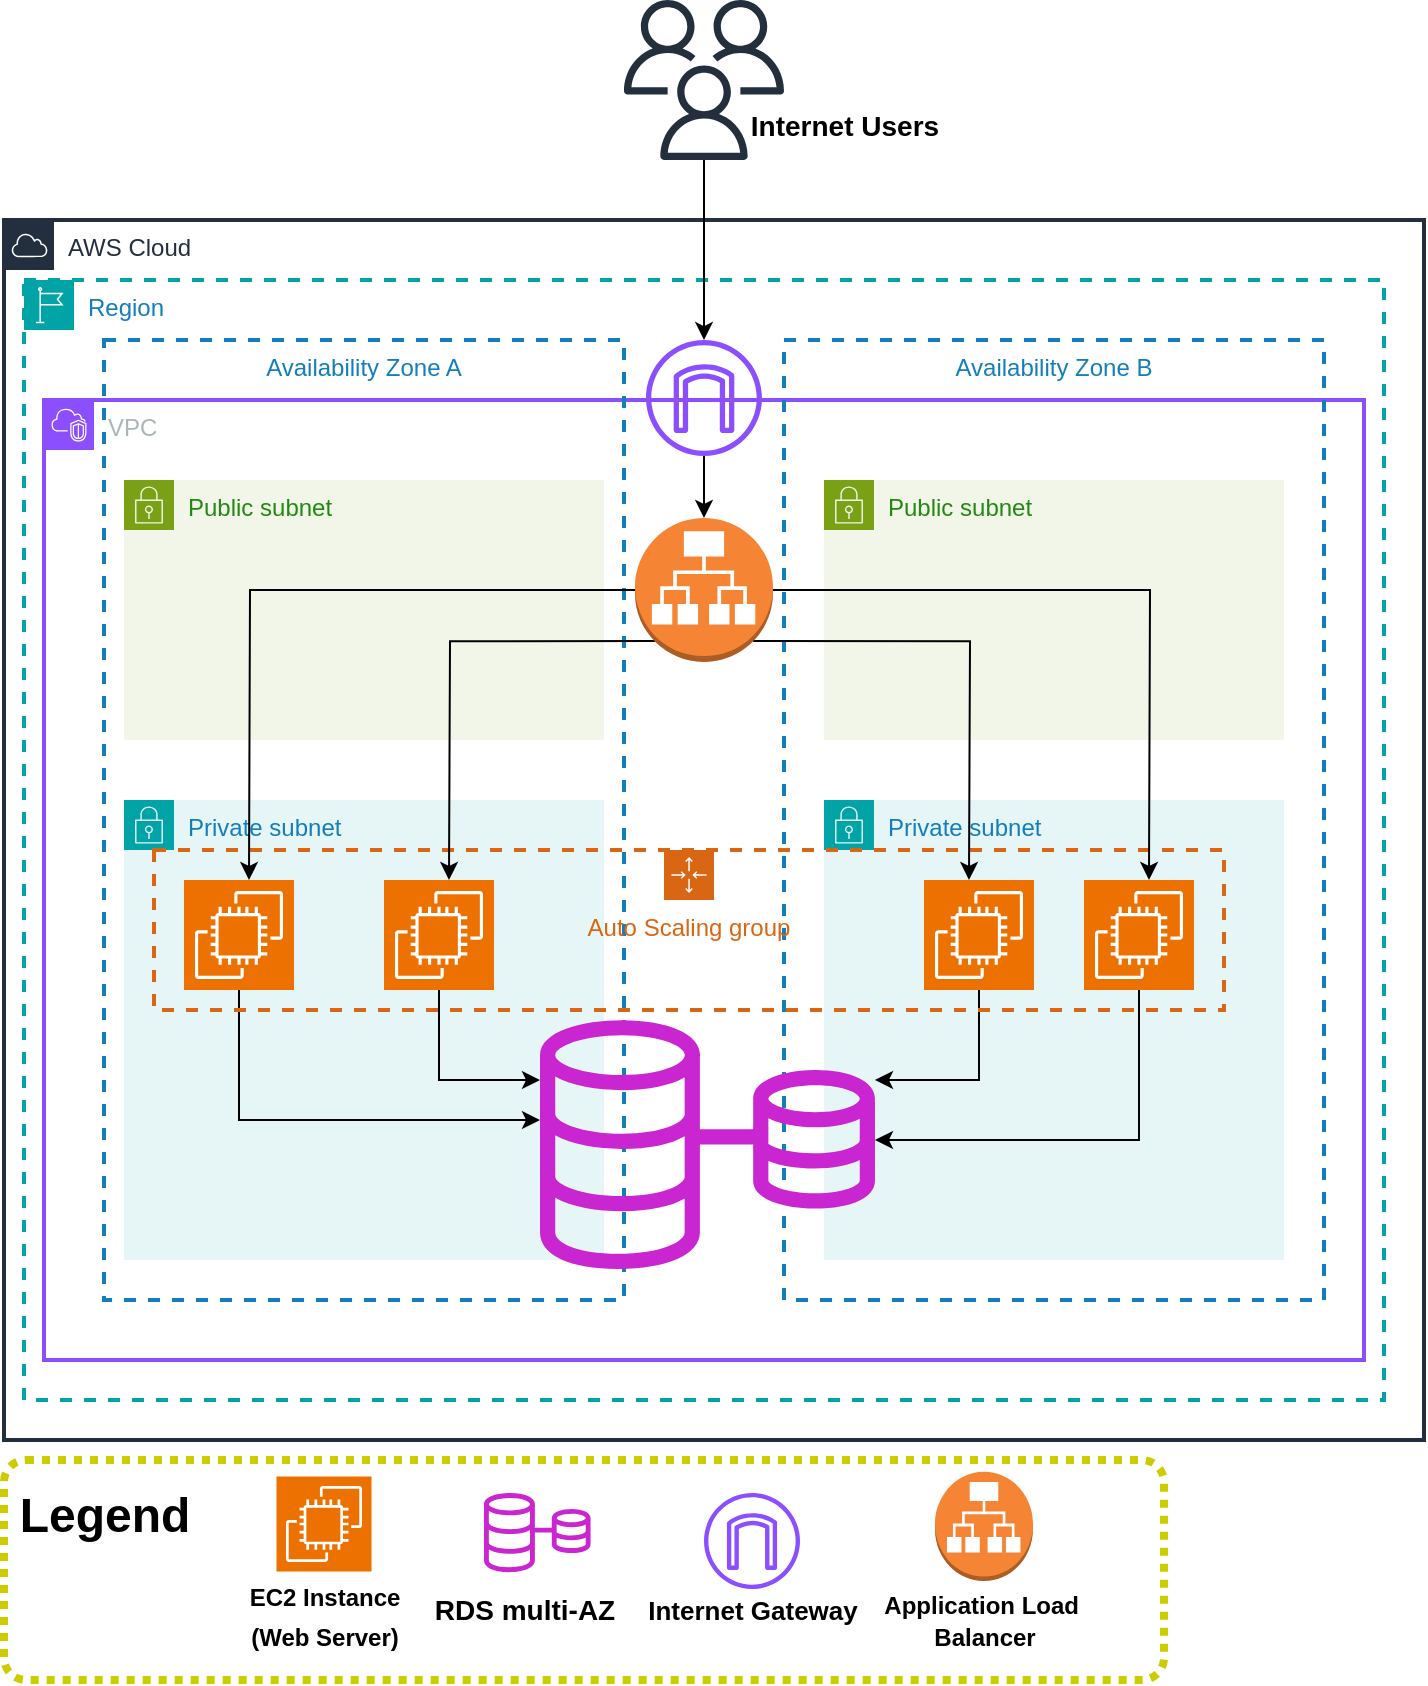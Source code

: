 <mxfile version="26.0.16">
  <diagram name="Page-1" id="I1XqWT96qVhNLrMKlE-t">
    <mxGraphModel dx="1898" dy="619" grid="1" gridSize="10" guides="1" tooltips="1" connect="1" arrows="1" fold="1" page="1" pageScale="1" pageWidth="850" pageHeight="1100" math="0" shadow="0">
      <root>
        <mxCell id="0" />
        <mxCell id="1" parent="0" />
        <object label="AWS Cloud" id="lfcw_otKHLyRdPGNzwIy-1">
          <mxCell style="points=[[0,0],[0.25,0],[0.5,0],[0.75,0],[1,0],[1,0.25],[1,0.5],[1,0.75],[1,1],[0.75,1],[0.5,1],[0.25,1],[0,1],[0,0.75],[0,0.5],[0,0.25]];outlineConnect=0;gradientColor=none;html=1;whiteSpace=wrap;fontSize=12;fontStyle=0;container=1;pointerEvents=0;collapsible=0;recursiveResize=0;shape=mxgraph.aws4.group;grIcon=mxgraph.aws4.group_aws_cloud;strokeColor=#232F3E;fillColor=none;verticalAlign=top;align=left;spacingLeft=30;fontColor=#232F3E;dashed=0;strokeWidth=2;" parent="1" vertex="1">
            <mxGeometry x="-10" y="130" width="710" height="610" as="geometry" />
          </mxCell>
        </object>
        <mxCell id="lfcw_otKHLyRdPGNzwIy-2" value="Region" style="points=[[0,0],[0.25,0],[0.5,0],[0.75,0],[1,0],[1,0.25],[1,0.5],[1,0.75],[1,1],[0.75,1],[0.5,1],[0.25,1],[0,1],[0,0.75],[0,0.5],[0,0.25]];outlineConnect=0;gradientColor=none;html=1;whiteSpace=wrap;fontSize=12;fontStyle=0;container=1;pointerEvents=0;collapsible=0;recursiveResize=0;shape=mxgraph.aws4.group;grIcon=mxgraph.aws4.group_region;strokeColor=#00A4A6;fillColor=none;verticalAlign=top;align=left;spacingLeft=30;fontColor=#147EBA;dashed=1;strokeWidth=2;" parent="lfcw_otKHLyRdPGNzwIy-1" vertex="1">
          <mxGeometry x="10" y="30" width="680" height="560" as="geometry" />
        </mxCell>
        <mxCell id="lfcw_otKHLyRdPGNzwIy-3" value="VPC" style="points=[[0,0],[0.25,0],[0.5,0],[0.75,0],[1,0],[1,0.25],[1,0.5],[1,0.75],[1,1],[0.75,1],[0.5,1],[0.25,1],[0,1],[0,0.75],[0,0.5],[0,0.25]];outlineConnect=0;gradientColor=none;html=1;whiteSpace=wrap;fontSize=12;fontStyle=0;container=1;pointerEvents=0;collapsible=0;recursiveResize=0;shape=mxgraph.aws4.group;grIcon=mxgraph.aws4.group_vpc2;strokeColor=#8C4FFF;fillColor=none;verticalAlign=top;align=left;spacingLeft=30;fontColor=#AAB7B8;dashed=0;strokeWidth=2;" parent="lfcw_otKHLyRdPGNzwIy-2" vertex="1">
          <mxGeometry x="10" y="60" width="660" height="480" as="geometry" />
        </mxCell>
        <mxCell id="lfcw_otKHLyRdPGNzwIy-6" value="Availability Zone A" style="fillColor=none;strokeColor=#147EBA;dashed=1;verticalAlign=top;fontStyle=0;fontColor=#147EBA;whiteSpace=wrap;html=1;perimeterSpacing=0;strokeWidth=2;" parent="lfcw_otKHLyRdPGNzwIy-3" vertex="1">
          <mxGeometry x="30" y="-30" width="260" height="480" as="geometry" />
        </mxCell>
        <mxCell id="lfcw_otKHLyRdPGNzwIy-9" value="Availability Zone B" style="fillColor=none;strokeColor=#147EBA;dashed=1;verticalAlign=top;fontStyle=0;fontColor=#147EBA;whiteSpace=wrap;html=1;strokeWidth=2;" parent="lfcw_otKHLyRdPGNzwIy-3" vertex="1">
          <mxGeometry x="370" y="-30" width="270" height="480" as="geometry" />
        </mxCell>
        <mxCell id="lfcw_otKHLyRdPGNzwIy-13" value="Public subnet" style="points=[[0,0],[0.25,0],[0.5,0],[0.75,0],[1,0],[1,0.25],[1,0.5],[1,0.75],[1,1],[0.75,1],[0.5,1],[0.25,1],[0,1],[0,0.75],[0,0.5],[0,0.25]];outlineConnect=0;gradientColor=none;html=1;whiteSpace=wrap;fontSize=12;fontStyle=0;container=1;pointerEvents=0;collapsible=0;recursiveResize=0;shape=mxgraph.aws4.group;grIcon=mxgraph.aws4.group_security_group;grStroke=0;strokeColor=#7AA116;fillColor=#F2F6E8;verticalAlign=top;align=left;spacingLeft=30;fontColor=#248814;dashed=0;" parent="lfcw_otKHLyRdPGNzwIy-3" vertex="1">
          <mxGeometry x="40" y="40" width="240" height="130" as="geometry" />
        </mxCell>
        <mxCell id="lfcw_otKHLyRdPGNzwIy-12" value="Public subnet" style="points=[[0,0],[0.25,0],[0.5,0],[0.75,0],[1,0],[1,0.25],[1,0.5],[1,0.75],[1,1],[0.75,1],[0.5,1],[0.25,1],[0,1],[0,0.75],[0,0.5],[0,0.25]];outlineConnect=0;gradientColor=none;html=1;whiteSpace=wrap;fontSize=12;fontStyle=0;container=1;pointerEvents=0;collapsible=0;recursiveResize=0;shape=mxgraph.aws4.group;grIcon=mxgraph.aws4.group_security_group;grStroke=0;strokeColor=#7AA116;fillColor=#F2F6E8;verticalAlign=top;align=left;spacingLeft=30;fontColor=#248814;dashed=0;" parent="lfcw_otKHLyRdPGNzwIy-3" vertex="1">
          <mxGeometry x="390" y="40" width="230" height="130" as="geometry" />
        </mxCell>
        <mxCell id="lfcw_otKHLyRdPGNzwIy-14" value="Private subnet" style="points=[[0,0],[0.25,0],[0.5,0],[0.75,0],[1,0],[1,0.25],[1,0.5],[1,0.75],[1,1],[0.75,1],[0.5,1],[0.25,1],[0,1],[0,0.75],[0,0.5],[0,0.25]];outlineConnect=0;gradientColor=none;html=1;whiteSpace=wrap;fontSize=12;fontStyle=0;container=1;pointerEvents=0;collapsible=0;recursiveResize=0;shape=mxgraph.aws4.group;grIcon=mxgraph.aws4.group_security_group;grStroke=0;strokeColor=#00A4A6;fillColor=#E6F6F7;verticalAlign=top;align=left;spacingLeft=30;fontColor=#147EBA;dashed=0;" parent="lfcw_otKHLyRdPGNzwIy-3" vertex="1">
          <mxGeometry x="40" y="200" width="240" height="230" as="geometry" />
        </mxCell>
        <mxCell id="lfcw_otKHLyRdPGNzwIy-16" value="Private subnet" style="points=[[0,0],[0.25,0],[0.5,0],[0.75,0],[1,0],[1,0.25],[1,0.5],[1,0.75],[1,1],[0.75,1],[0.5,1],[0.25,1],[0,1],[0,0.75],[0,0.5],[0,0.25]];outlineConnect=0;gradientColor=none;html=1;whiteSpace=wrap;fontSize=12;fontStyle=0;container=1;pointerEvents=0;collapsible=0;recursiveResize=0;shape=mxgraph.aws4.group;grIcon=mxgraph.aws4.group_security_group;grStroke=0;strokeColor=#00A4A6;fillColor=#E6F6F7;verticalAlign=top;align=left;spacingLeft=30;fontColor=#147EBA;dashed=0;" parent="lfcw_otKHLyRdPGNzwIy-3" vertex="1">
          <mxGeometry x="390" y="200" width="230" height="230" as="geometry" />
        </mxCell>
        <mxCell id="lfcw_otKHLyRdPGNzwIy-41" style="edgeStyle=orthogonalEdgeStyle;rounded=0;orthogonalLoop=1;jettySize=auto;html=1;exitX=0.5;exitY=1;exitDx=0;exitDy=0;exitPerimeter=0;" parent="lfcw_otKHLyRdPGNzwIy-3" source="7xCpkQnWkj_PqHK0gHGz-1" target="lfcw_otKHLyRdPGNzwIy-24" edge="1">
          <mxGeometry relative="1" as="geometry">
            <Array as="points">
              <mxPoint x="98" y="360" />
            </Array>
            <mxPoint x="102.5" y="301.1" as="sourcePoint" />
          </mxGeometry>
        </mxCell>
        <mxCell id="lfcw_otKHLyRdPGNzwIy-43" style="edgeStyle=orthogonalEdgeStyle;rounded=0;orthogonalLoop=1;jettySize=auto;html=1;exitX=0.5;exitY=1;exitDx=0;exitDy=0;exitPerimeter=0;" parent="lfcw_otKHLyRdPGNzwIy-3" source="7xCpkQnWkj_PqHK0gHGz-3" target="lfcw_otKHLyRdPGNzwIy-24" edge="1">
          <mxGeometry relative="1" as="geometry">
            <Array as="points">
              <mxPoint x="468" y="340" />
            </Array>
            <mxPoint x="462.5" y="301.1" as="sourcePoint" />
          </mxGeometry>
        </mxCell>
        <mxCell id="lfcw_otKHLyRdPGNzwIy-24" value="" style="sketch=0;outlineConnect=0;fontColor=#232F3E;gradientColor=none;fillColor=#C925D1;strokeColor=none;dashed=0;verticalLabelPosition=bottom;verticalAlign=top;align=center;html=1;fontSize=12;fontStyle=0;aspect=fixed;pointerEvents=1;shape=mxgraph.aws4.rds_multi_az;" parent="lfcw_otKHLyRdPGNzwIy-3" vertex="1">
          <mxGeometry x="248" y="310" width="167.49" height="124.54" as="geometry" />
        </mxCell>
        <mxCell id="lfcw_otKHLyRdPGNzwIy-27" value="Auto Scaling group" style="points=[[0,0],[0.25,0],[0.5,0],[0.75,0],[1,0],[1,0.25],[1,0.5],[1,0.75],[1,1],[0.75,1],[0.5,1],[0.25,1],[0,1],[0,0.75],[0,0.5],[0,0.25]];outlineConnect=0;gradientColor=none;html=1;whiteSpace=wrap;fontSize=12;fontStyle=0;container=1;pointerEvents=0;collapsible=0;recursiveResize=0;shape=mxgraph.aws4.groupCenter;grIcon=mxgraph.aws4.group_auto_scaling_group;grStroke=1;strokeColor=#D86613;fillColor=none;verticalAlign=top;align=center;fontColor=#D86613;dashed=1;spacingTop=25;strokeWidth=2;" parent="lfcw_otKHLyRdPGNzwIy-3" vertex="1">
          <mxGeometry x="55" y="225" width="535" height="80" as="geometry" />
        </mxCell>
        <mxCell id="7xCpkQnWkj_PqHK0gHGz-2" value="" style="sketch=0;points=[[0,0,0],[0.25,0,0],[0.5,0,0],[0.75,0,0],[1,0,0],[0,1,0],[0.25,1,0],[0.5,1,0],[0.75,1,0],[1,1,0],[0,0.25,0],[0,0.5,0],[0,0.75,0],[1,0.25,0],[1,0.5,0],[1,0.75,0]];outlineConnect=0;fontColor=#232F3E;fillColor=#ED7100;strokeColor=#ffffff;dashed=0;verticalLabelPosition=bottom;verticalAlign=top;align=center;html=1;fontSize=12;fontStyle=0;aspect=fixed;shape=mxgraph.aws4.resourceIcon;resIcon=mxgraph.aws4.ec2;" vertex="1" parent="lfcw_otKHLyRdPGNzwIy-27">
          <mxGeometry x="115" y="15" width="55" height="55" as="geometry" />
        </mxCell>
        <mxCell id="7xCpkQnWkj_PqHK0gHGz-4" value="" style="sketch=0;points=[[0,0,0],[0.25,0,0],[0.5,0,0],[0.75,0,0],[1,0,0],[0,1,0],[0.25,1,0],[0.5,1,0],[0.75,1,0],[1,1,0],[0,0.25,0],[0,0.5,0],[0,0.75,0],[1,0.25,0],[1,0.5,0],[1,0.75,0]];outlineConnect=0;fontColor=#232F3E;fillColor=#ED7100;strokeColor=#ffffff;dashed=0;verticalLabelPosition=bottom;verticalAlign=top;align=center;html=1;fontSize=12;fontStyle=0;aspect=fixed;shape=mxgraph.aws4.resourceIcon;resIcon=mxgraph.aws4.ec2;" vertex="1" parent="lfcw_otKHLyRdPGNzwIy-27">
          <mxGeometry x="465" y="15" width="55" height="55" as="geometry" />
        </mxCell>
        <mxCell id="lfcw_otKHLyRdPGNzwIy-35" style="edgeStyle=orthogonalEdgeStyle;rounded=0;orthogonalLoop=1;jettySize=auto;html=1;" parent="lfcw_otKHLyRdPGNzwIy-3" source="lfcw_otKHLyRdPGNzwIy-29" edge="1">
          <mxGeometry relative="1" as="geometry">
            <mxPoint x="102.5" y="240" as="targetPoint" />
          </mxGeometry>
        </mxCell>
        <mxCell id="lfcw_otKHLyRdPGNzwIy-37" style="edgeStyle=orthogonalEdgeStyle;rounded=0;orthogonalLoop=1;jettySize=auto;html=1;exitX=1;exitY=0.5;exitDx=0;exitDy=0;exitPerimeter=0;" parent="lfcw_otKHLyRdPGNzwIy-3" source="lfcw_otKHLyRdPGNzwIy-29" edge="1">
          <mxGeometry relative="1" as="geometry">
            <mxPoint x="552.5" y="240" as="targetPoint" />
          </mxGeometry>
        </mxCell>
        <mxCell id="lfcw_otKHLyRdPGNzwIy-38" style="edgeStyle=orthogonalEdgeStyle;rounded=0;orthogonalLoop=1;jettySize=auto;html=1;exitX=0.855;exitY=0.855;exitDx=0;exitDy=0;exitPerimeter=0;" parent="lfcw_otKHLyRdPGNzwIy-3" source="lfcw_otKHLyRdPGNzwIy-29" edge="1">
          <mxGeometry relative="1" as="geometry">
            <mxPoint x="462.5" y="240" as="targetPoint" />
          </mxGeometry>
        </mxCell>
        <mxCell id="lfcw_otKHLyRdPGNzwIy-39" style="edgeStyle=orthogonalEdgeStyle;rounded=0;orthogonalLoop=1;jettySize=auto;html=1;exitX=0.145;exitY=0.855;exitDx=0;exitDy=0;exitPerimeter=0;" parent="lfcw_otKHLyRdPGNzwIy-3" source="lfcw_otKHLyRdPGNzwIy-29" edge="1">
          <mxGeometry relative="1" as="geometry">
            <mxPoint x="202.5" y="240" as="targetPoint" />
          </mxGeometry>
        </mxCell>
        <mxCell id="lfcw_otKHLyRdPGNzwIy-29" value="" style="outlineConnect=0;dashed=0;verticalLabelPosition=bottom;verticalAlign=top;align=center;html=1;shape=mxgraph.aws3.application_load_balancer;fillColor=#F58534;gradientColor=none;" parent="lfcw_otKHLyRdPGNzwIy-3" vertex="1">
          <mxGeometry x="295.5" y="59" width="69" height="72" as="geometry" />
        </mxCell>
        <mxCell id="lfcw_otKHLyRdPGNzwIy-42" style="edgeStyle=orthogonalEdgeStyle;rounded=0;orthogonalLoop=1;jettySize=auto;html=1;exitX=0.5;exitY=1;exitDx=0;exitDy=0;exitPerimeter=0;" parent="lfcw_otKHLyRdPGNzwIy-3" source="7xCpkQnWkj_PqHK0gHGz-2" target="lfcw_otKHLyRdPGNzwIy-24" edge="1">
          <mxGeometry relative="1" as="geometry">
            <Array as="points">
              <mxPoint x="198" y="340" />
            </Array>
            <mxPoint x="202.5" y="301.1" as="sourcePoint" />
          </mxGeometry>
        </mxCell>
        <mxCell id="lfcw_otKHLyRdPGNzwIy-44" style="edgeStyle=orthogonalEdgeStyle;rounded=0;orthogonalLoop=1;jettySize=auto;html=1;exitX=0.5;exitY=1;exitDx=0;exitDy=0;exitPerimeter=0;" parent="lfcw_otKHLyRdPGNzwIy-3" source="7xCpkQnWkj_PqHK0gHGz-4" target="lfcw_otKHLyRdPGNzwIy-24" edge="1">
          <mxGeometry relative="1" as="geometry">
            <Array as="points">
              <mxPoint x="548" y="370" />
            </Array>
            <mxPoint x="552.5" y="301.1" as="sourcePoint" />
          </mxGeometry>
        </mxCell>
        <mxCell id="7xCpkQnWkj_PqHK0gHGz-1" value="" style="sketch=0;points=[[0,0,0],[0.25,0,0],[0.5,0,0],[0.75,0,0],[1,0,0],[0,1,0],[0.25,1,0],[0.5,1,0],[0.75,1,0],[1,1,0],[0,0.25,0],[0,0.5,0],[0,0.75,0],[1,0.25,0],[1,0.5,0],[1,0.75,0]];outlineConnect=0;fontColor=#232F3E;fillColor=#ED7100;strokeColor=#ffffff;dashed=0;verticalLabelPosition=bottom;verticalAlign=top;align=center;html=1;fontSize=12;fontStyle=0;aspect=fixed;shape=mxgraph.aws4.resourceIcon;resIcon=mxgraph.aws4.ec2;" vertex="1" parent="lfcw_otKHLyRdPGNzwIy-3">
          <mxGeometry x="70" y="240" width="55" height="55" as="geometry" />
        </mxCell>
        <mxCell id="7xCpkQnWkj_PqHK0gHGz-3" value="" style="sketch=0;points=[[0,0,0],[0.25,0,0],[0.5,0,0],[0.75,0,0],[1,0,0],[0,1,0],[0.25,1,0],[0.5,1,0],[0.75,1,0],[1,1,0],[0,0.25,0],[0,0.5,0],[0,0.75,0],[1,0.25,0],[1,0.5,0],[1,0.75,0]];outlineConnect=0;fontColor=#232F3E;fillColor=#ED7100;strokeColor=#ffffff;dashed=0;verticalLabelPosition=bottom;verticalAlign=top;align=center;html=1;fontSize=12;fontStyle=0;aspect=fixed;shape=mxgraph.aws4.resourceIcon;resIcon=mxgraph.aws4.ec2;" vertex="1" parent="lfcw_otKHLyRdPGNzwIy-3">
          <mxGeometry x="440" y="240" width="55" height="55" as="geometry" />
        </mxCell>
        <mxCell id="lfcw_otKHLyRdPGNzwIy-33" value="" style="edgeStyle=orthogonalEdgeStyle;rounded=0;orthogonalLoop=1;jettySize=auto;html=1;" parent="lfcw_otKHLyRdPGNzwIy-2" source="lfcw_otKHLyRdPGNzwIy-11" target="lfcw_otKHLyRdPGNzwIy-29" edge="1">
          <mxGeometry relative="1" as="geometry" />
        </mxCell>
        <mxCell id="lfcw_otKHLyRdPGNzwIy-11" value="" style="sketch=0;outlineConnect=0;fontColor=#232F3E;gradientColor=none;fillColor=#8C4FFF;strokeColor=none;dashed=0;verticalLabelPosition=bottom;verticalAlign=top;align=center;html=1;fontSize=12;fontStyle=0;aspect=fixed;pointerEvents=1;shape=mxgraph.aws4.internet_gateway;" parent="lfcw_otKHLyRdPGNzwIy-2" vertex="1">
          <mxGeometry x="311" y="30" width="58" height="58" as="geometry" />
        </mxCell>
        <mxCell id="lfcw_otKHLyRdPGNzwIy-32" value="" style="edgeStyle=orthogonalEdgeStyle;rounded=0;orthogonalLoop=1;jettySize=auto;html=1;" parent="1" source="lfcw_otKHLyRdPGNzwIy-30" target="lfcw_otKHLyRdPGNzwIy-11" edge="1">
          <mxGeometry relative="1" as="geometry" />
        </mxCell>
        <mxCell id="QE3RqyAx1jq2v2CCornv-12" value="" style="group;strokeWidth=2;" parent="1" vertex="1" connectable="0">
          <mxGeometry x="-10" y="750" width="580" height="110" as="geometry" />
        </mxCell>
        <mxCell id="QE3RqyAx1jq2v2CCornv-11" value="" style="rounded=1;arcSize=10;dashed=1;strokeColor=#CCCC00;fillColor=none;gradientColor=none;dashPattern=1 1;strokeWidth=4;fontColor=#000000;labelBackgroundColor=none;labelBorderColor=#000000;" parent="QE3RqyAx1jq2v2CCornv-12" vertex="1">
          <mxGeometry width="580" height="110.0" as="geometry" />
        </mxCell>
        <mxCell id="QE3RqyAx1jq2v2CCornv-2" value="" style="group" parent="QE3RqyAx1jq2v2CCornv-12" vertex="1" connectable="0">
          <mxGeometry x="110" y="16.5" width="100" height="93.5" as="geometry" />
        </mxCell>
        <mxCell id="QE3RqyAx1jq2v2CCornv-9" value="" style="group" parent="QE3RqyAx1jq2v2CCornv-2" vertex="1" connectable="0">
          <mxGeometry width="100" height="82.5" as="geometry" />
        </mxCell>
        <mxCell id="7xCpkQnWkj_PqHK0gHGz-5" value="" style="sketch=0;points=[[0,0,0],[0.25,0,0],[0.5,0,0],[0.75,0,0],[1,0,0],[0,1,0],[0.25,1,0],[0.5,1,0],[0.75,1,0],[1,1,0],[0,0.25,0],[0,0.5,0],[0,0.75,0],[1,0.25,0],[1,0.5,0],[1,0.75,0]];outlineConnect=0;fontColor=#232F3E;fillColor=#ED7100;strokeColor=#ffffff;dashed=0;verticalLabelPosition=bottom;verticalAlign=top;align=center;html=1;fontSize=12;fontStyle=0;aspect=fixed;shape=mxgraph.aws4.resourceIcon;resIcon=mxgraph.aws4.ec2;" vertex="1" parent="QE3RqyAx1jq2v2CCornv-9">
          <mxGeometry x="26.25" y="-8.25" width="47.5" height="47.5" as="geometry" />
        </mxCell>
        <mxCell id="QE3RqyAx1jq2v2CCornv-1" value="&lt;font style=&quot;font-size: 12px;&quot;&gt;EC2 Instance&lt;/font&gt;&lt;div&gt;&lt;span style=&quot;background-color: transparent; color: light-dark(rgb(0, 0, 0), rgb(255, 255, 255));&quot;&gt;&lt;font style=&quot;font-size: 12px;&quot;&gt;(Web Server)&lt;/font&gt;&lt;/span&gt;&lt;/div&gt;" style="text;strokeColor=none;fillColor=none;html=1;fontSize=16;fontStyle=1;verticalAlign=middle;align=center;" parent="QE3RqyAx1jq2v2CCornv-9" vertex="1">
          <mxGeometry y="38.5" width="100" height="44" as="geometry" />
        </mxCell>
        <mxCell id="QE3RqyAx1jq2v2CCornv-4" value="" style="group" parent="QE3RqyAx1jq2v2CCornv-12" vertex="1" connectable="0">
          <mxGeometry x="210" y="16.5" width="100" height="77" as="geometry" />
        </mxCell>
        <mxCell id="lfcw_otKHLyRdPGNzwIy-25" value="" style="sketch=0;outlineConnect=0;fontColor=#232F3E;gradientColor=none;fillColor=#C925D1;strokeColor=none;dashed=0;verticalLabelPosition=bottom;verticalAlign=top;align=center;html=1;fontSize=12;fontStyle=0;aspect=fixed;pointerEvents=1;shape=mxgraph.aws4.rds_multi_az;" parent="QE3RqyAx1jq2v2CCornv-4" vertex="1">
          <mxGeometry x="30" width="53.28" height="39.61" as="geometry" />
        </mxCell>
        <mxCell id="QE3RqyAx1jq2v2CCornv-3" value="&lt;font style=&quot;font-size: 14px;&quot;&gt;RDS multi-AZ&lt;/font&gt;" style="text;strokeColor=none;fillColor=none;html=1;fontSize=24;fontStyle=1;verticalAlign=middle;align=center;" parent="QE3RqyAx1jq2v2CCornv-4" vertex="1">
          <mxGeometry y="33" width="100" height="44" as="geometry" />
        </mxCell>
        <mxCell id="QE3RqyAx1jq2v2CCornv-6" value="" style="group" parent="QE3RqyAx1jq2v2CCornv-12" vertex="1" connectable="0">
          <mxGeometry x="324" y="16.5" width="100" height="77" as="geometry" />
        </mxCell>
        <mxCell id="lfcw_otKHLyRdPGNzwIy-26" value="" style="sketch=0;outlineConnect=0;fontColor=#232F3E;gradientColor=none;fillColor=#8C4FFF;strokeColor=none;dashed=0;verticalLabelPosition=bottom;verticalAlign=top;align=center;html=1;fontSize=12;fontStyle=0;aspect=fixed;pointerEvents=1;shape=mxgraph.aws4.internet_gateway;" parent="QE3RqyAx1jq2v2CCornv-6" vertex="1">
          <mxGeometry x="26" width="48" height="48" as="geometry" />
        </mxCell>
        <mxCell id="QE3RqyAx1jq2v2CCornv-5" value="&lt;font style=&quot;font-size: 13px;&quot;&gt;Internet Gateway&lt;/font&gt;" style="text;strokeColor=none;fillColor=none;html=1;fontSize=24;fontStyle=1;verticalAlign=middle;align=center;" parent="QE3RqyAx1jq2v2CCornv-6" vertex="1">
          <mxGeometry y="33" width="100" height="44" as="geometry" />
        </mxCell>
        <mxCell id="QE3RqyAx1jq2v2CCornv-8" value="" style="group" parent="QE3RqyAx1jq2v2CCornv-12" vertex="1" connectable="0">
          <mxGeometry x="440" y="5.929" width="100" height="87.571" as="geometry" />
        </mxCell>
        <mxCell id="lfcw_otKHLyRdPGNzwIy-45" value="" style="outlineConnect=0;dashed=0;verticalLabelPosition=bottom;verticalAlign=top;align=center;html=1;shape=mxgraph.aws3.application_load_balancer;fillColor=#F58534;gradientColor=none;" parent="QE3RqyAx1jq2v2CCornv-8" vertex="1">
          <mxGeometry x="25.5" width="49" height="54.571" as="geometry" />
        </mxCell>
        <mxCell id="QE3RqyAx1jq2v2CCornv-7" value="&lt;div style=&quot;line-height: 60%;&quot;&gt;&lt;font style=&quot;font-size: 12px; line-height: 60%;&quot;&gt;Application Load&amp;nbsp;&lt;/font&gt;&lt;div&gt;&lt;font style=&quot;font-size: 12px; line-height: 60%;&quot;&gt;Balancer&lt;/font&gt;&lt;/div&gt;&lt;/div&gt;" style="text;strokeColor=none;fillColor=none;html=1;fontSize=24;fontStyle=1;verticalAlign=middle;align=center;" parent="QE3RqyAx1jq2v2CCornv-8" vertex="1">
          <mxGeometry y="54.571" width="100" height="33" as="geometry" />
        </mxCell>
        <mxCell id="QE3RqyAx1jq2v2CCornv-10" value="Legend" style="text;strokeColor=none;fillColor=none;html=1;fontSize=24;fontStyle=1;verticalAlign=middle;align=center;" parent="QE3RqyAx1jq2v2CCornv-12" vertex="1">
          <mxGeometry y="5.929" width="100" height="44" as="geometry" />
        </mxCell>
        <mxCell id="QE3RqyAx1jq2v2CCornv-14" value="" style="group" parent="1" vertex="1" connectable="0">
          <mxGeometry x="300" y="20" width="160" height="80" as="geometry" />
        </mxCell>
        <mxCell id="lfcw_otKHLyRdPGNzwIy-30" value="" style="sketch=0;outlineConnect=0;fontColor=#232F3E;gradientColor=none;fillColor=#232F3D;strokeColor=none;dashed=0;verticalLabelPosition=bottom;verticalAlign=top;align=center;html=1;fontSize=12;fontStyle=0;aspect=fixed;pointerEvents=1;shape=mxgraph.aws4.users;" parent="QE3RqyAx1jq2v2CCornv-14" vertex="1">
          <mxGeometry width="80" height="80" as="geometry" />
        </mxCell>
        <mxCell id="QE3RqyAx1jq2v2CCornv-13" value="&lt;font style=&quot;font-size: 14px;&quot;&gt;Internet Users&lt;/font&gt;" style="text;strokeColor=none;fillColor=none;html=1;fontSize=24;fontStyle=1;verticalAlign=middle;align=center;" parent="QE3RqyAx1jq2v2CCornv-14" vertex="1">
          <mxGeometry x="60" y="40" width="100" height="40" as="geometry" />
        </mxCell>
      </root>
    </mxGraphModel>
  </diagram>
</mxfile>
